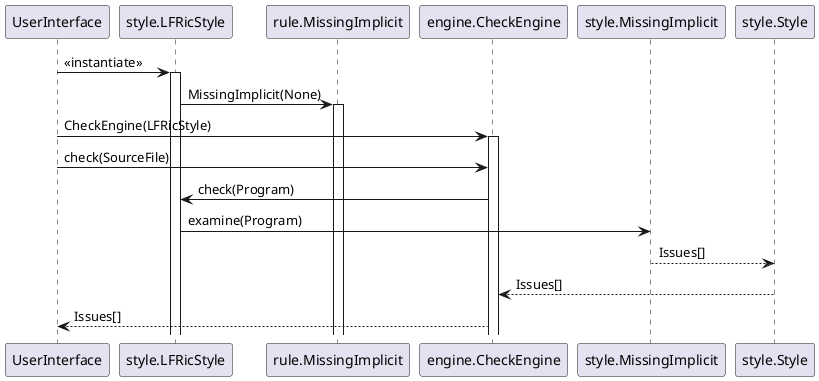 @startuml Styler Sequence Diagram

participant UserInterface

UserInterface -> style.LFRicStyle : <<instantiate>>
activate style.LFRicStyle

style.LFRicStyle -> rule.MissingImplicit : MissingImplicit(None)
activate rule.MissingImplicit

UserInterface -> engine.CheckEngine : CheckEngine(LFRicStyle)
activate engine.CheckEngine

UserInterface -> engine.CheckEngine : check(SourceFile)

engine.CheckEngine -> style.LFRicStyle : check(Program)

style.LFRicStyle -> style.MissingImplicit : examine(Program)

style.MissingImplicit --> style.Style : Issues[]

style.Style --> engine.CheckEngine : Issues[]

engine.CheckEngine --> UserInterface : Issues[]

@enduml
